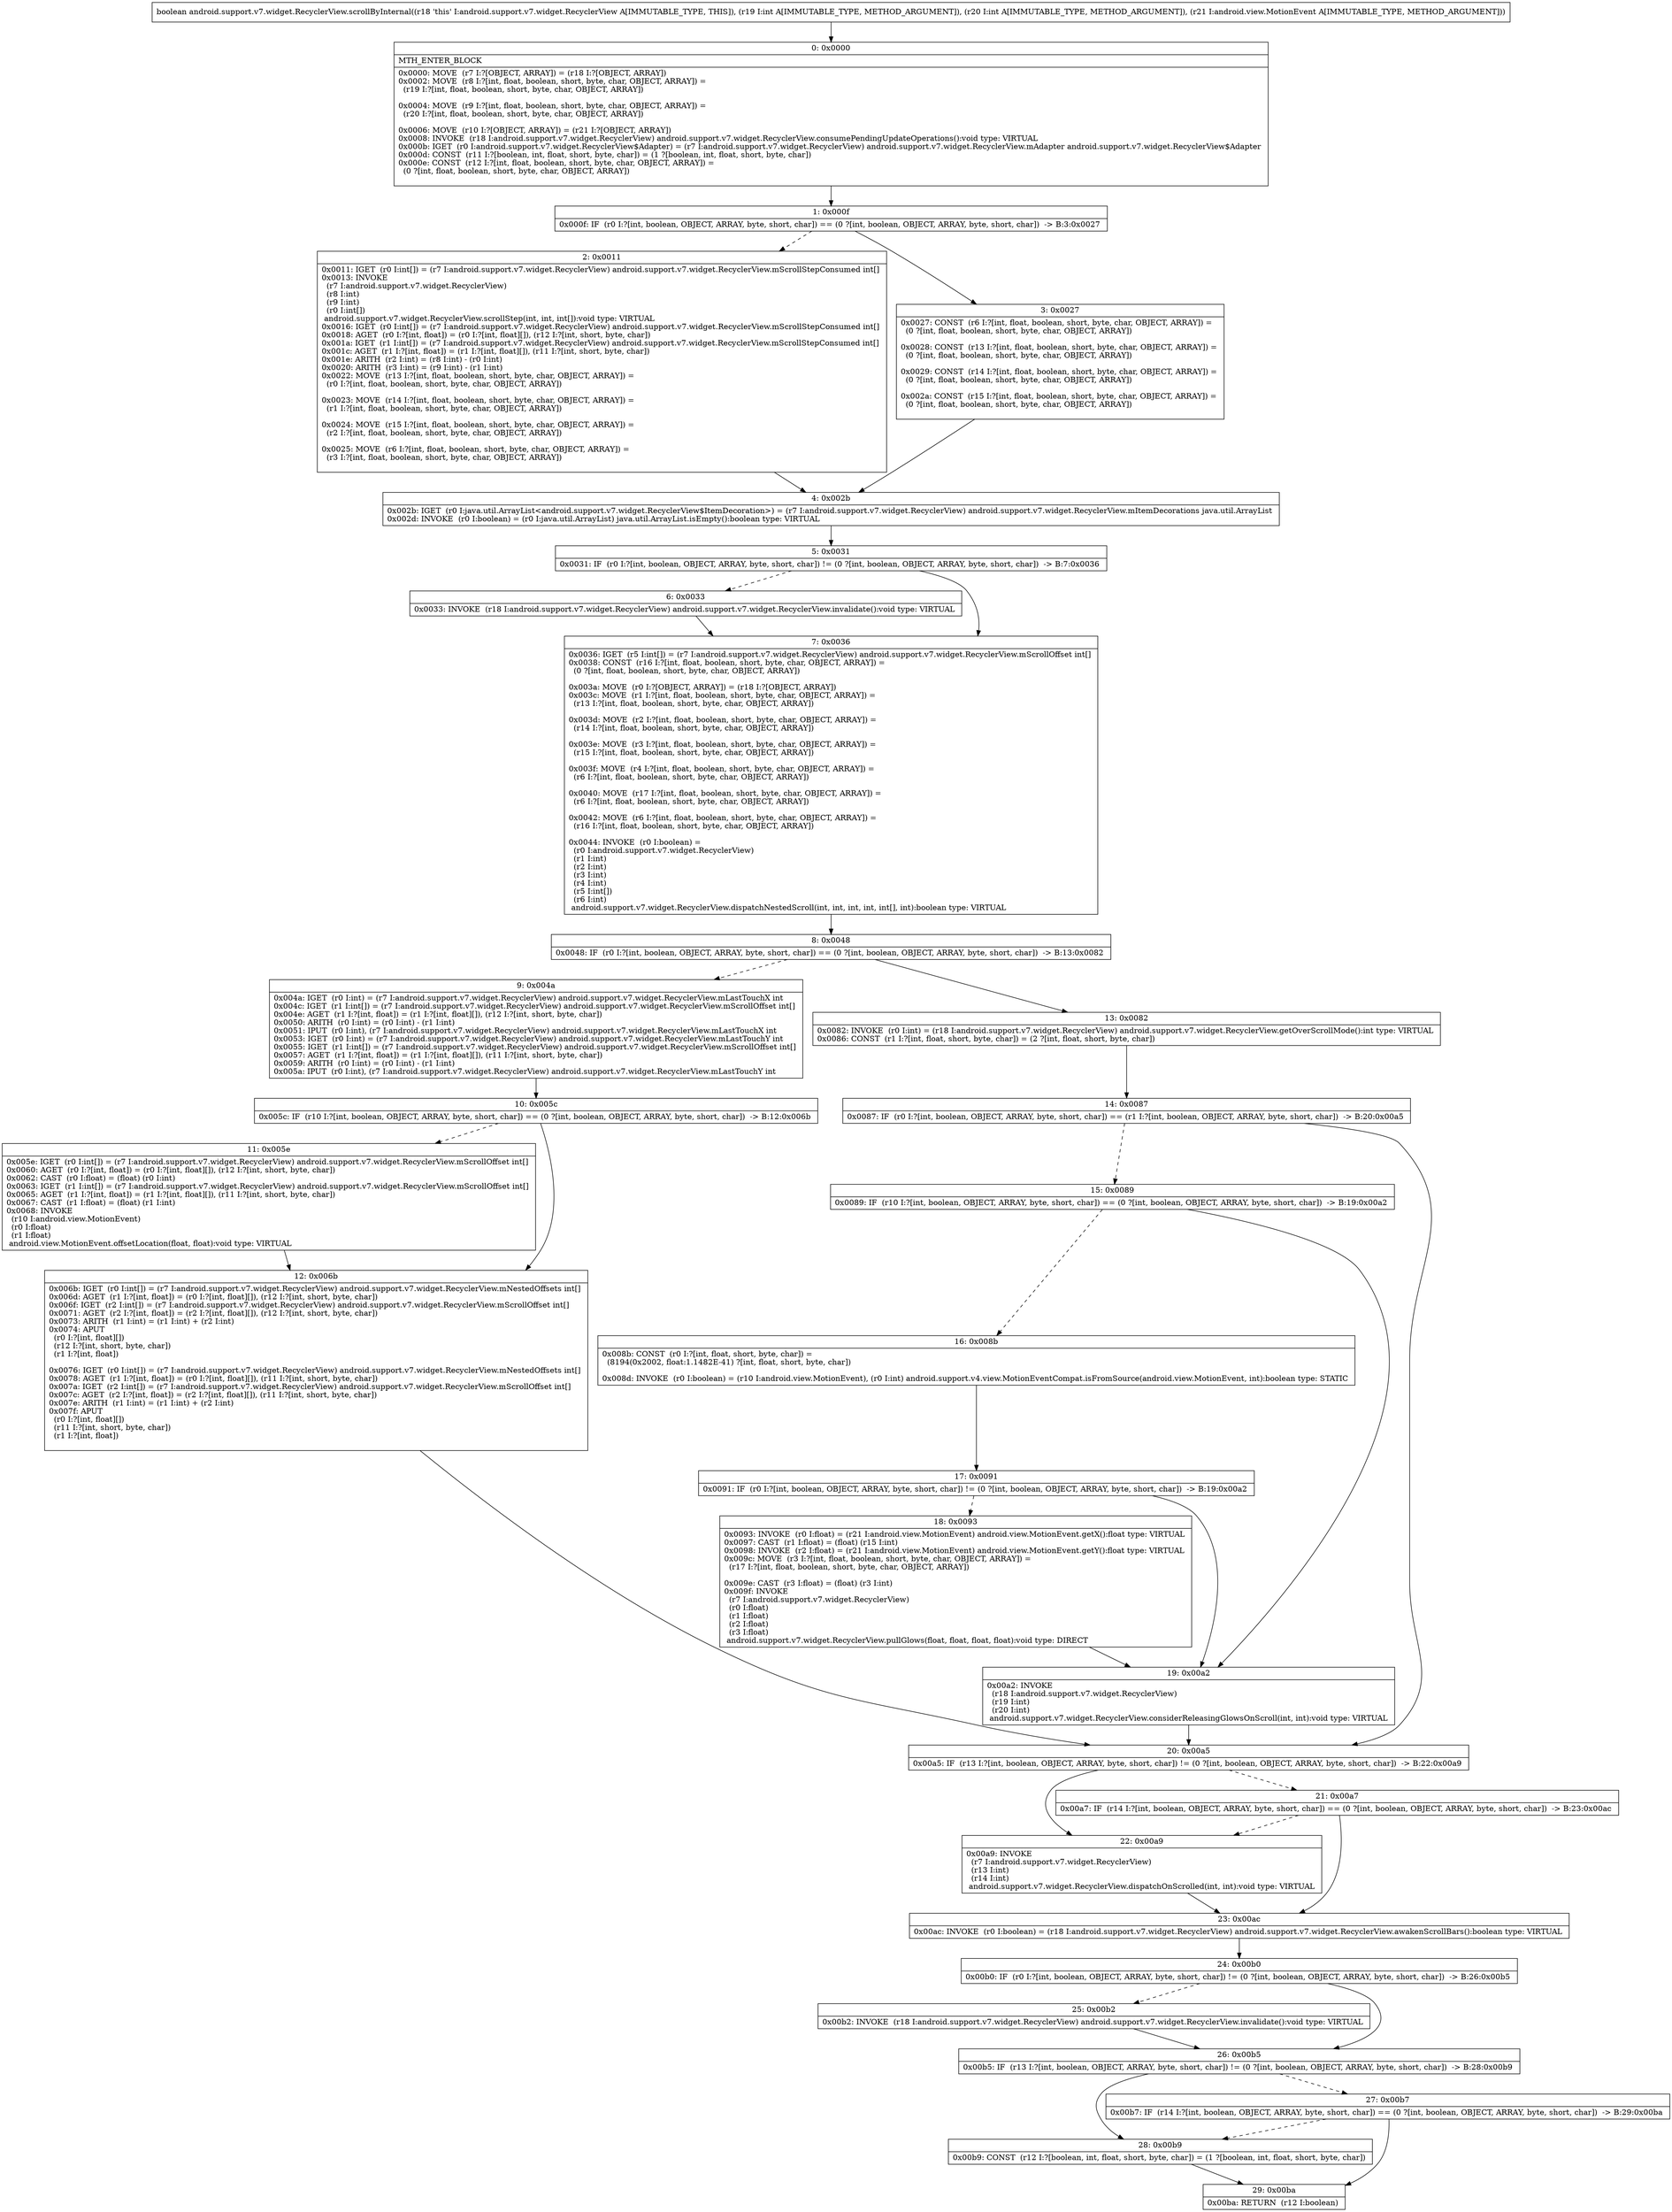 digraph "CFG forandroid.support.v7.widget.RecyclerView.scrollByInternal(IILandroid\/view\/MotionEvent;)Z" {
Node_0 [shape=record,label="{0\:\ 0x0000|MTH_ENTER_BLOCK\l|0x0000: MOVE  (r7 I:?[OBJECT, ARRAY]) = (r18 I:?[OBJECT, ARRAY]) \l0x0002: MOVE  (r8 I:?[int, float, boolean, short, byte, char, OBJECT, ARRAY]) = \l  (r19 I:?[int, float, boolean, short, byte, char, OBJECT, ARRAY])\l \l0x0004: MOVE  (r9 I:?[int, float, boolean, short, byte, char, OBJECT, ARRAY]) = \l  (r20 I:?[int, float, boolean, short, byte, char, OBJECT, ARRAY])\l \l0x0006: MOVE  (r10 I:?[OBJECT, ARRAY]) = (r21 I:?[OBJECT, ARRAY]) \l0x0008: INVOKE  (r18 I:android.support.v7.widget.RecyclerView) android.support.v7.widget.RecyclerView.consumePendingUpdateOperations():void type: VIRTUAL \l0x000b: IGET  (r0 I:android.support.v7.widget.RecyclerView$Adapter) = (r7 I:android.support.v7.widget.RecyclerView) android.support.v7.widget.RecyclerView.mAdapter android.support.v7.widget.RecyclerView$Adapter \l0x000d: CONST  (r11 I:?[boolean, int, float, short, byte, char]) = (1 ?[boolean, int, float, short, byte, char]) \l0x000e: CONST  (r12 I:?[int, float, boolean, short, byte, char, OBJECT, ARRAY]) = \l  (0 ?[int, float, boolean, short, byte, char, OBJECT, ARRAY])\l \l}"];
Node_1 [shape=record,label="{1\:\ 0x000f|0x000f: IF  (r0 I:?[int, boolean, OBJECT, ARRAY, byte, short, char]) == (0 ?[int, boolean, OBJECT, ARRAY, byte, short, char])  \-\> B:3:0x0027 \l}"];
Node_2 [shape=record,label="{2\:\ 0x0011|0x0011: IGET  (r0 I:int[]) = (r7 I:android.support.v7.widget.RecyclerView) android.support.v7.widget.RecyclerView.mScrollStepConsumed int[] \l0x0013: INVOKE  \l  (r7 I:android.support.v7.widget.RecyclerView)\l  (r8 I:int)\l  (r9 I:int)\l  (r0 I:int[])\l android.support.v7.widget.RecyclerView.scrollStep(int, int, int[]):void type: VIRTUAL \l0x0016: IGET  (r0 I:int[]) = (r7 I:android.support.v7.widget.RecyclerView) android.support.v7.widget.RecyclerView.mScrollStepConsumed int[] \l0x0018: AGET  (r0 I:?[int, float]) = (r0 I:?[int, float][]), (r12 I:?[int, short, byte, char]) \l0x001a: IGET  (r1 I:int[]) = (r7 I:android.support.v7.widget.RecyclerView) android.support.v7.widget.RecyclerView.mScrollStepConsumed int[] \l0x001c: AGET  (r1 I:?[int, float]) = (r1 I:?[int, float][]), (r11 I:?[int, short, byte, char]) \l0x001e: ARITH  (r2 I:int) = (r8 I:int) \- (r0 I:int) \l0x0020: ARITH  (r3 I:int) = (r9 I:int) \- (r1 I:int) \l0x0022: MOVE  (r13 I:?[int, float, boolean, short, byte, char, OBJECT, ARRAY]) = \l  (r0 I:?[int, float, boolean, short, byte, char, OBJECT, ARRAY])\l \l0x0023: MOVE  (r14 I:?[int, float, boolean, short, byte, char, OBJECT, ARRAY]) = \l  (r1 I:?[int, float, boolean, short, byte, char, OBJECT, ARRAY])\l \l0x0024: MOVE  (r15 I:?[int, float, boolean, short, byte, char, OBJECT, ARRAY]) = \l  (r2 I:?[int, float, boolean, short, byte, char, OBJECT, ARRAY])\l \l0x0025: MOVE  (r6 I:?[int, float, boolean, short, byte, char, OBJECT, ARRAY]) = \l  (r3 I:?[int, float, boolean, short, byte, char, OBJECT, ARRAY])\l \l}"];
Node_3 [shape=record,label="{3\:\ 0x0027|0x0027: CONST  (r6 I:?[int, float, boolean, short, byte, char, OBJECT, ARRAY]) = \l  (0 ?[int, float, boolean, short, byte, char, OBJECT, ARRAY])\l \l0x0028: CONST  (r13 I:?[int, float, boolean, short, byte, char, OBJECT, ARRAY]) = \l  (0 ?[int, float, boolean, short, byte, char, OBJECT, ARRAY])\l \l0x0029: CONST  (r14 I:?[int, float, boolean, short, byte, char, OBJECT, ARRAY]) = \l  (0 ?[int, float, boolean, short, byte, char, OBJECT, ARRAY])\l \l0x002a: CONST  (r15 I:?[int, float, boolean, short, byte, char, OBJECT, ARRAY]) = \l  (0 ?[int, float, boolean, short, byte, char, OBJECT, ARRAY])\l \l}"];
Node_4 [shape=record,label="{4\:\ 0x002b|0x002b: IGET  (r0 I:java.util.ArrayList\<android.support.v7.widget.RecyclerView$ItemDecoration\>) = (r7 I:android.support.v7.widget.RecyclerView) android.support.v7.widget.RecyclerView.mItemDecorations java.util.ArrayList \l0x002d: INVOKE  (r0 I:boolean) = (r0 I:java.util.ArrayList) java.util.ArrayList.isEmpty():boolean type: VIRTUAL \l}"];
Node_5 [shape=record,label="{5\:\ 0x0031|0x0031: IF  (r0 I:?[int, boolean, OBJECT, ARRAY, byte, short, char]) != (0 ?[int, boolean, OBJECT, ARRAY, byte, short, char])  \-\> B:7:0x0036 \l}"];
Node_6 [shape=record,label="{6\:\ 0x0033|0x0033: INVOKE  (r18 I:android.support.v7.widget.RecyclerView) android.support.v7.widget.RecyclerView.invalidate():void type: VIRTUAL \l}"];
Node_7 [shape=record,label="{7\:\ 0x0036|0x0036: IGET  (r5 I:int[]) = (r7 I:android.support.v7.widget.RecyclerView) android.support.v7.widget.RecyclerView.mScrollOffset int[] \l0x0038: CONST  (r16 I:?[int, float, boolean, short, byte, char, OBJECT, ARRAY]) = \l  (0 ?[int, float, boolean, short, byte, char, OBJECT, ARRAY])\l \l0x003a: MOVE  (r0 I:?[OBJECT, ARRAY]) = (r18 I:?[OBJECT, ARRAY]) \l0x003c: MOVE  (r1 I:?[int, float, boolean, short, byte, char, OBJECT, ARRAY]) = \l  (r13 I:?[int, float, boolean, short, byte, char, OBJECT, ARRAY])\l \l0x003d: MOVE  (r2 I:?[int, float, boolean, short, byte, char, OBJECT, ARRAY]) = \l  (r14 I:?[int, float, boolean, short, byte, char, OBJECT, ARRAY])\l \l0x003e: MOVE  (r3 I:?[int, float, boolean, short, byte, char, OBJECT, ARRAY]) = \l  (r15 I:?[int, float, boolean, short, byte, char, OBJECT, ARRAY])\l \l0x003f: MOVE  (r4 I:?[int, float, boolean, short, byte, char, OBJECT, ARRAY]) = \l  (r6 I:?[int, float, boolean, short, byte, char, OBJECT, ARRAY])\l \l0x0040: MOVE  (r17 I:?[int, float, boolean, short, byte, char, OBJECT, ARRAY]) = \l  (r6 I:?[int, float, boolean, short, byte, char, OBJECT, ARRAY])\l \l0x0042: MOVE  (r6 I:?[int, float, boolean, short, byte, char, OBJECT, ARRAY]) = \l  (r16 I:?[int, float, boolean, short, byte, char, OBJECT, ARRAY])\l \l0x0044: INVOKE  (r0 I:boolean) = \l  (r0 I:android.support.v7.widget.RecyclerView)\l  (r1 I:int)\l  (r2 I:int)\l  (r3 I:int)\l  (r4 I:int)\l  (r5 I:int[])\l  (r6 I:int)\l android.support.v7.widget.RecyclerView.dispatchNestedScroll(int, int, int, int, int[], int):boolean type: VIRTUAL \l}"];
Node_8 [shape=record,label="{8\:\ 0x0048|0x0048: IF  (r0 I:?[int, boolean, OBJECT, ARRAY, byte, short, char]) == (0 ?[int, boolean, OBJECT, ARRAY, byte, short, char])  \-\> B:13:0x0082 \l}"];
Node_9 [shape=record,label="{9\:\ 0x004a|0x004a: IGET  (r0 I:int) = (r7 I:android.support.v7.widget.RecyclerView) android.support.v7.widget.RecyclerView.mLastTouchX int \l0x004c: IGET  (r1 I:int[]) = (r7 I:android.support.v7.widget.RecyclerView) android.support.v7.widget.RecyclerView.mScrollOffset int[] \l0x004e: AGET  (r1 I:?[int, float]) = (r1 I:?[int, float][]), (r12 I:?[int, short, byte, char]) \l0x0050: ARITH  (r0 I:int) = (r0 I:int) \- (r1 I:int) \l0x0051: IPUT  (r0 I:int), (r7 I:android.support.v7.widget.RecyclerView) android.support.v7.widget.RecyclerView.mLastTouchX int \l0x0053: IGET  (r0 I:int) = (r7 I:android.support.v7.widget.RecyclerView) android.support.v7.widget.RecyclerView.mLastTouchY int \l0x0055: IGET  (r1 I:int[]) = (r7 I:android.support.v7.widget.RecyclerView) android.support.v7.widget.RecyclerView.mScrollOffset int[] \l0x0057: AGET  (r1 I:?[int, float]) = (r1 I:?[int, float][]), (r11 I:?[int, short, byte, char]) \l0x0059: ARITH  (r0 I:int) = (r0 I:int) \- (r1 I:int) \l0x005a: IPUT  (r0 I:int), (r7 I:android.support.v7.widget.RecyclerView) android.support.v7.widget.RecyclerView.mLastTouchY int \l}"];
Node_10 [shape=record,label="{10\:\ 0x005c|0x005c: IF  (r10 I:?[int, boolean, OBJECT, ARRAY, byte, short, char]) == (0 ?[int, boolean, OBJECT, ARRAY, byte, short, char])  \-\> B:12:0x006b \l}"];
Node_11 [shape=record,label="{11\:\ 0x005e|0x005e: IGET  (r0 I:int[]) = (r7 I:android.support.v7.widget.RecyclerView) android.support.v7.widget.RecyclerView.mScrollOffset int[] \l0x0060: AGET  (r0 I:?[int, float]) = (r0 I:?[int, float][]), (r12 I:?[int, short, byte, char]) \l0x0062: CAST  (r0 I:float) = (float) (r0 I:int) \l0x0063: IGET  (r1 I:int[]) = (r7 I:android.support.v7.widget.RecyclerView) android.support.v7.widget.RecyclerView.mScrollOffset int[] \l0x0065: AGET  (r1 I:?[int, float]) = (r1 I:?[int, float][]), (r11 I:?[int, short, byte, char]) \l0x0067: CAST  (r1 I:float) = (float) (r1 I:int) \l0x0068: INVOKE  \l  (r10 I:android.view.MotionEvent)\l  (r0 I:float)\l  (r1 I:float)\l android.view.MotionEvent.offsetLocation(float, float):void type: VIRTUAL \l}"];
Node_12 [shape=record,label="{12\:\ 0x006b|0x006b: IGET  (r0 I:int[]) = (r7 I:android.support.v7.widget.RecyclerView) android.support.v7.widget.RecyclerView.mNestedOffsets int[] \l0x006d: AGET  (r1 I:?[int, float]) = (r0 I:?[int, float][]), (r12 I:?[int, short, byte, char]) \l0x006f: IGET  (r2 I:int[]) = (r7 I:android.support.v7.widget.RecyclerView) android.support.v7.widget.RecyclerView.mScrollOffset int[] \l0x0071: AGET  (r2 I:?[int, float]) = (r2 I:?[int, float][]), (r12 I:?[int, short, byte, char]) \l0x0073: ARITH  (r1 I:int) = (r1 I:int) + (r2 I:int) \l0x0074: APUT  \l  (r0 I:?[int, float][])\l  (r12 I:?[int, short, byte, char])\l  (r1 I:?[int, float])\l \l0x0076: IGET  (r0 I:int[]) = (r7 I:android.support.v7.widget.RecyclerView) android.support.v7.widget.RecyclerView.mNestedOffsets int[] \l0x0078: AGET  (r1 I:?[int, float]) = (r0 I:?[int, float][]), (r11 I:?[int, short, byte, char]) \l0x007a: IGET  (r2 I:int[]) = (r7 I:android.support.v7.widget.RecyclerView) android.support.v7.widget.RecyclerView.mScrollOffset int[] \l0x007c: AGET  (r2 I:?[int, float]) = (r2 I:?[int, float][]), (r11 I:?[int, short, byte, char]) \l0x007e: ARITH  (r1 I:int) = (r1 I:int) + (r2 I:int) \l0x007f: APUT  \l  (r0 I:?[int, float][])\l  (r11 I:?[int, short, byte, char])\l  (r1 I:?[int, float])\l \l}"];
Node_13 [shape=record,label="{13\:\ 0x0082|0x0082: INVOKE  (r0 I:int) = (r18 I:android.support.v7.widget.RecyclerView) android.support.v7.widget.RecyclerView.getOverScrollMode():int type: VIRTUAL \l0x0086: CONST  (r1 I:?[int, float, short, byte, char]) = (2 ?[int, float, short, byte, char]) \l}"];
Node_14 [shape=record,label="{14\:\ 0x0087|0x0087: IF  (r0 I:?[int, boolean, OBJECT, ARRAY, byte, short, char]) == (r1 I:?[int, boolean, OBJECT, ARRAY, byte, short, char])  \-\> B:20:0x00a5 \l}"];
Node_15 [shape=record,label="{15\:\ 0x0089|0x0089: IF  (r10 I:?[int, boolean, OBJECT, ARRAY, byte, short, char]) == (0 ?[int, boolean, OBJECT, ARRAY, byte, short, char])  \-\> B:19:0x00a2 \l}"];
Node_16 [shape=record,label="{16\:\ 0x008b|0x008b: CONST  (r0 I:?[int, float, short, byte, char]) = \l  (8194(0x2002, float:1.1482E\-41) ?[int, float, short, byte, char])\l \l0x008d: INVOKE  (r0 I:boolean) = (r10 I:android.view.MotionEvent), (r0 I:int) android.support.v4.view.MotionEventCompat.isFromSource(android.view.MotionEvent, int):boolean type: STATIC \l}"];
Node_17 [shape=record,label="{17\:\ 0x0091|0x0091: IF  (r0 I:?[int, boolean, OBJECT, ARRAY, byte, short, char]) != (0 ?[int, boolean, OBJECT, ARRAY, byte, short, char])  \-\> B:19:0x00a2 \l}"];
Node_18 [shape=record,label="{18\:\ 0x0093|0x0093: INVOKE  (r0 I:float) = (r21 I:android.view.MotionEvent) android.view.MotionEvent.getX():float type: VIRTUAL \l0x0097: CAST  (r1 I:float) = (float) (r15 I:int) \l0x0098: INVOKE  (r2 I:float) = (r21 I:android.view.MotionEvent) android.view.MotionEvent.getY():float type: VIRTUAL \l0x009c: MOVE  (r3 I:?[int, float, boolean, short, byte, char, OBJECT, ARRAY]) = \l  (r17 I:?[int, float, boolean, short, byte, char, OBJECT, ARRAY])\l \l0x009e: CAST  (r3 I:float) = (float) (r3 I:int) \l0x009f: INVOKE  \l  (r7 I:android.support.v7.widget.RecyclerView)\l  (r0 I:float)\l  (r1 I:float)\l  (r2 I:float)\l  (r3 I:float)\l android.support.v7.widget.RecyclerView.pullGlows(float, float, float, float):void type: DIRECT \l}"];
Node_19 [shape=record,label="{19\:\ 0x00a2|0x00a2: INVOKE  \l  (r18 I:android.support.v7.widget.RecyclerView)\l  (r19 I:int)\l  (r20 I:int)\l android.support.v7.widget.RecyclerView.considerReleasingGlowsOnScroll(int, int):void type: VIRTUAL \l}"];
Node_20 [shape=record,label="{20\:\ 0x00a5|0x00a5: IF  (r13 I:?[int, boolean, OBJECT, ARRAY, byte, short, char]) != (0 ?[int, boolean, OBJECT, ARRAY, byte, short, char])  \-\> B:22:0x00a9 \l}"];
Node_21 [shape=record,label="{21\:\ 0x00a7|0x00a7: IF  (r14 I:?[int, boolean, OBJECT, ARRAY, byte, short, char]) == (0 ?[int, boolean, OBJECT, ARRAY, byte, short, char])  \-\> B:23:0x00ac \l}"];
Node_22 [shape=record,label="{22\:\ 0x00a9|0x00a9: INVOKE  \l  (r7 I:android.support.v7.widget.RecyclerView)\l  (r13 I:int)\l  (r14 I:int)\l android.support.v7.widget.RecyclerView.dispatchOnScrolled(int, int):void type: VIRTUAL \l}"];
Node_23 [shape=record,label="{23\:\ 0x00ac|0x00ac: INVOKE  (r0 I:boolean) = (r18 I:android.support.v7.widget.RecyclerView) android.support.v7.widget.RecyclerView.awakenScrollBars():boolean type: VIRTUAL \l}"];
Node_24 [shape=record,label="{24\:\ 0x00b0|0x00b0: IF  (r0 I:?[int, boolean, OBJECT, ARRAY, byte, short, char]) != (0 ?[int, boolean, OBJECT, ARRAY, byte, short, char])  \-\> B:26:0x00b5 \l}"];
Node_25 [shape=record,label="{25\:\ 0x00b2|0x00b2: INVOKE  (r18 I:android.support.v7.widget.RecyclerView) android.support.v7.widget.RecyclerView.invalidate():void type: VIRTUAL \l}"];
Node_26 [shape=record,label="{26\:\ 0x00b5|0x00b5: IF  (r13 I:?[int, boolean, OBJECT, ARRAY, byte, short, char]) != (0 ?[int, boolean, OBJECT, ARRAY, byte, short, char])  \-\> B:28:0x00b9 \l}"];
Node_27 [shape=record,label="{27\:\ 0x00b7|0x00b7: IF  (r14 I:?[int, boolean, OBJECT, ARRAY, byte, short, char]) == (0 ?[int, boolean, OBJECT, ARRAY, byte, short, char])  \-\> B:29:0x00ba \l}"];
Node_28 [shape=record,label="{28\:\ 0x00b9|0x00b9: CONST  (r12 I:?[boolean, int, float, short, byte, char]) = (1 ?[boolean, int, float, short, byte, char]) \l}"];
Node_29 [shape=record,label="{29\:\ 0x00ba|0x00ba: RETURN  (r12 I:boolean) \l}"];
MethodNode[shape=record,label="{boolean android.support.v7.widget.RecyclerView.scrollByInternal((r18 'this' I:android.support.v7.widget.RecyclerView A[IMMUTABLE_TYPE, THIS]), (r19 I:int A[IMMUTABLE_TYPE, METHOD_ARGUMENT]), (r20 I:int A[IMMUTABLE_TYPE, METHOD_ARGUMENT]), (r21 I:android.view.MotionEvent A[IMMUTABLE_TYPE, METHOD_ARGUMENT])) }"];
MethodNode -> Node_0;
Node_0 -> Node_1;
Node_1 -> Node_2[style=dashed];
Node_1 -> Node_3;
Node_2 -> Node_4;
Node_3 -> Node_4;
Node_4 -> Node_5;
Node_5 -> Node_6[style=dashed];
Node_5 -> Node_7;
Node_6 -> Node_7;
Node_7 -> Node_8;
Node_8 -> Node_9[style=dashed];
Node_8 -> Node_13;
Node_9 -> Node_10;
Node_10 -> Node_11[style=dashed];
Node_10 -> Node_12;
Node_11 -> Node_12;
Node_12 -> Node_20;
Node_13 -> Node_14;
Node_14 -> Node_15[style=dashed];
Node_14 -> Node_20;
Node_15 -> Node_16[style=dashed];
Node_15 -> Node_19;
Node_16 -> Node_17;
Node_17 -> Node_18[style=dashed];
Node_17 -> Node_19;
Node_18 -> Node_19;
Node_19 -> Node_20;
Node_20 -> Node_21[style=dashed];
Node_20 -> Node_22;
Node_21 -> Node_22[style=dashed];
Node_21 -> Node_23;
Node_22 -> Node_23;
Node_23 -> Node_24;
Node_24 -> Node_25[style=dashed];
Node_24 -> Node_26;
Node_25 -> Node_26;
Node_26 -> Node_27[style=dashed];
Node_26 -> Node_28;
Node_27 -> Node_28[style=dashed];
Node_27 -> Node_29;
Node_28 -> Node_29;
}

